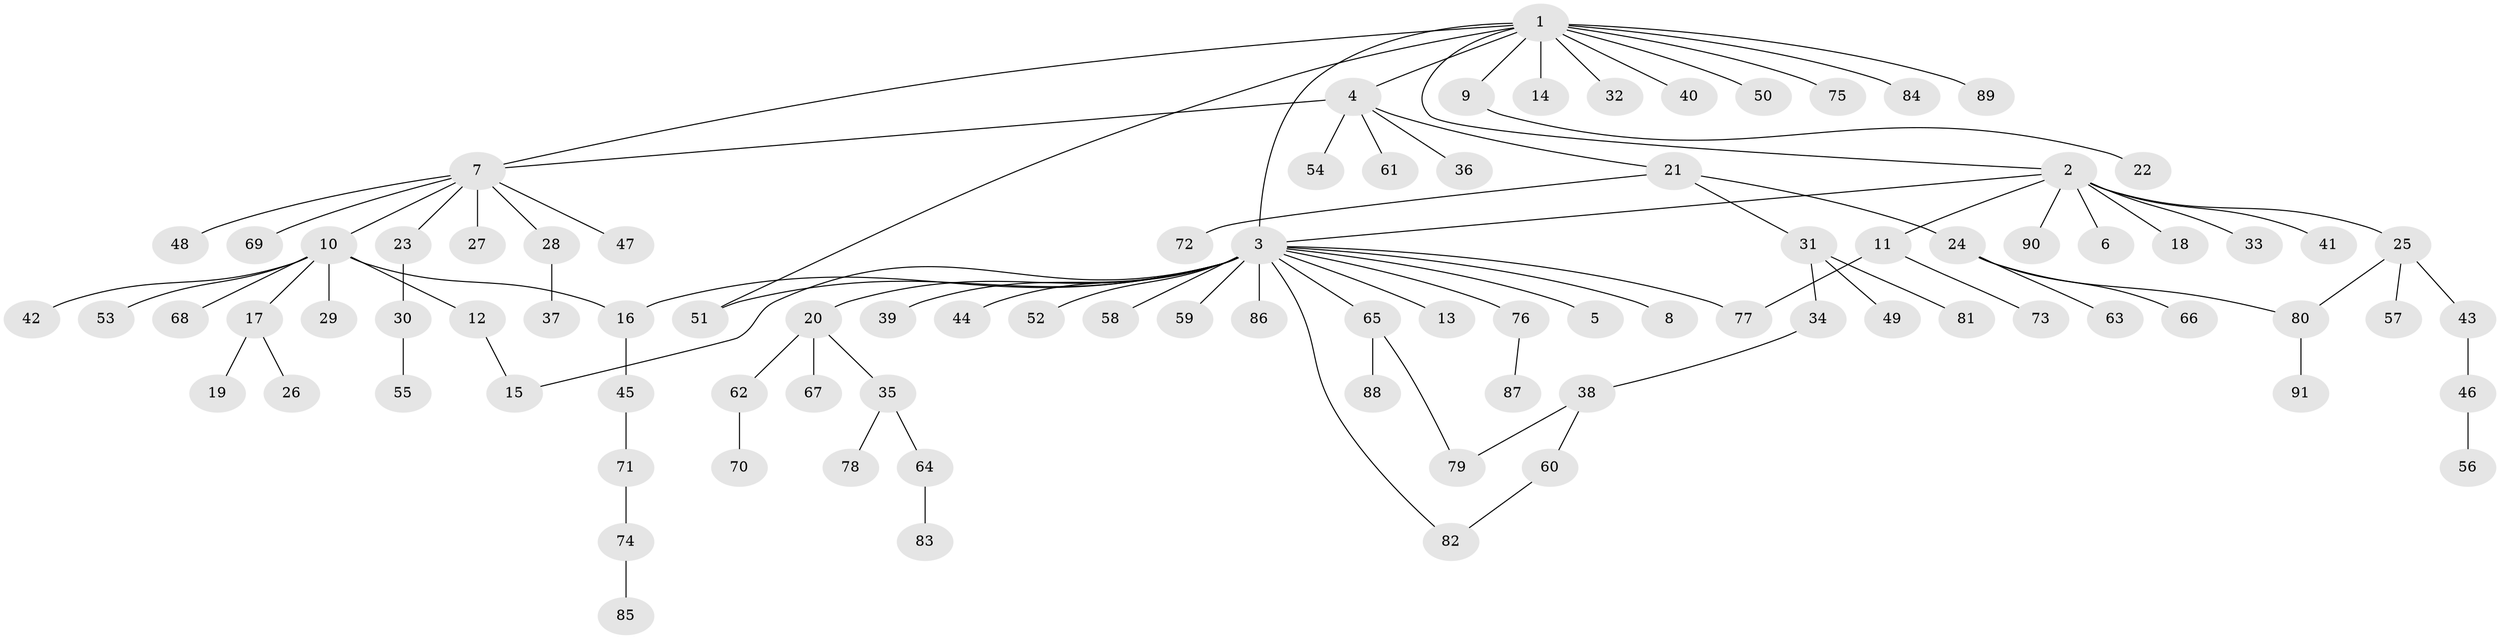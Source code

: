 // coarse degree distribution, {5: 0.07142857142857142, 1: 0.5714285714285714, 2: 0.21428571428571427, 4: 0.07142857142857142, 9: 0.03571428571428571, 13: 0.03571428571428571}
// Generated by graph-tools (version 1.1) at 2025/36/03/04/25 23:36:56]
// undirected, 91 vertices, 99 edges
graph export_dot {
  node [color=gray90,style=filled];
  1;
  2;
  3;
  4;
  5;
  6;
  7;
  8;
  9;
  10;
  11;
  12;
  13;
  14;
  15;
  16;
  17;
  18;
  19;
  20;
  21;
  22;
  23;
  24;
  25;
  26;
  27;
  28;
  29;
  30;
  31;
  32;
  33;
  34;
  35;
  36;
  37;
  38;
  39;
  40;
  41;
  42;
  43;
  44;
  45;
  46;
  47;
  48;
  49;
  50;
  51;
  52;
  53;
  54;
  55;
  56;
  57;
  58;
  59;
  60;
  61;
  62;
  63;
  64;
  65;
  66;
  67;
  68;
  69;
  70;
  71;
  72;
  73;
  74;
  75;
  76;
  77;
  78;
  79;
  80;
  81;
  82;
  83;
  84;
  85;
  86;
  87;
  88;
  89;
  90;
  91;
  1 -- 2;
  1 -- 3;
  1 -- 4;
  1 -- 7;
  1 -- 9;
  1 -- 14;
  1 -- 32;
  1 -- 40;
  1 -- 50;
  1 -- 51;
  1 -- 75;
  1 -- 84;
  1 -- 89;
  2 -- 3;
  2 -- 6;
  2 -- 11;
  2 -- 18;
  2 -- 25;
  2 -- 33;
  2 -- 41;
  2 -- 90;
  3 -- 5;
  3 -- 8;
  3 -- 13;
  3 -- 15;
  3 -- 16;
  3 -- 20;
  3 -- 39;
  3 -- 44;
  3 -- 51;
  3 -- 52;
  3 -- 58;
  3 -- 59;
  3 -- 65;
  3 -- 76;
  3 -- 77;
  3 -- 82;
  3 -- 86;
  4 -- 7;
  4 -- 21;
  4 -- 36;
  4 -- 54;
  4 -- 61;
  7 -- 10;
  7 -- 23;
  7 -- 27;
  7 -- 28;
  7 -- 47;
  7 -- 48;
  7 -- 69;
  9 -- 22;
  10 -- 12;
  10 -- 16;
  10 -- 17;
  10 -- 29;
  10 -- 42;
  10 -- 53;
  10 -- 68;
  11 -- 73;
  11 -- 77;
  12 -- 15;
  16 -- 45;
  17 -- 19;
  17 -- 26;
  20 -- 35;
  20 -- 62;
  20 -- 67;
  21 -- 24;
  21 -- 31;
  21 -- 72;
  23 -- 30;
  24 -- 63;
  24 -- 66;
  24 -- 80;
  25 -- 43;
  25 -- 57;
  25 -- 80;
  28 -- 37;
  30 -- 55;
  31 -- 34;
  31 -- 49;
  31 -- 81;
  34 -- 38;
  35 -- 64;
  35 -- 78;
  38 -- 60;
  38 -- 79;
  43 -- 46;
  45 -- 71;
  46 -- 56;
  60 -- 82;
  62 -- 70;
  64 -- 83;
  65 -- 79;
  65 -- 88;
  71 -- 74;
  74 -- 85;
  76 -- 87;
  80 -- 91;
}
